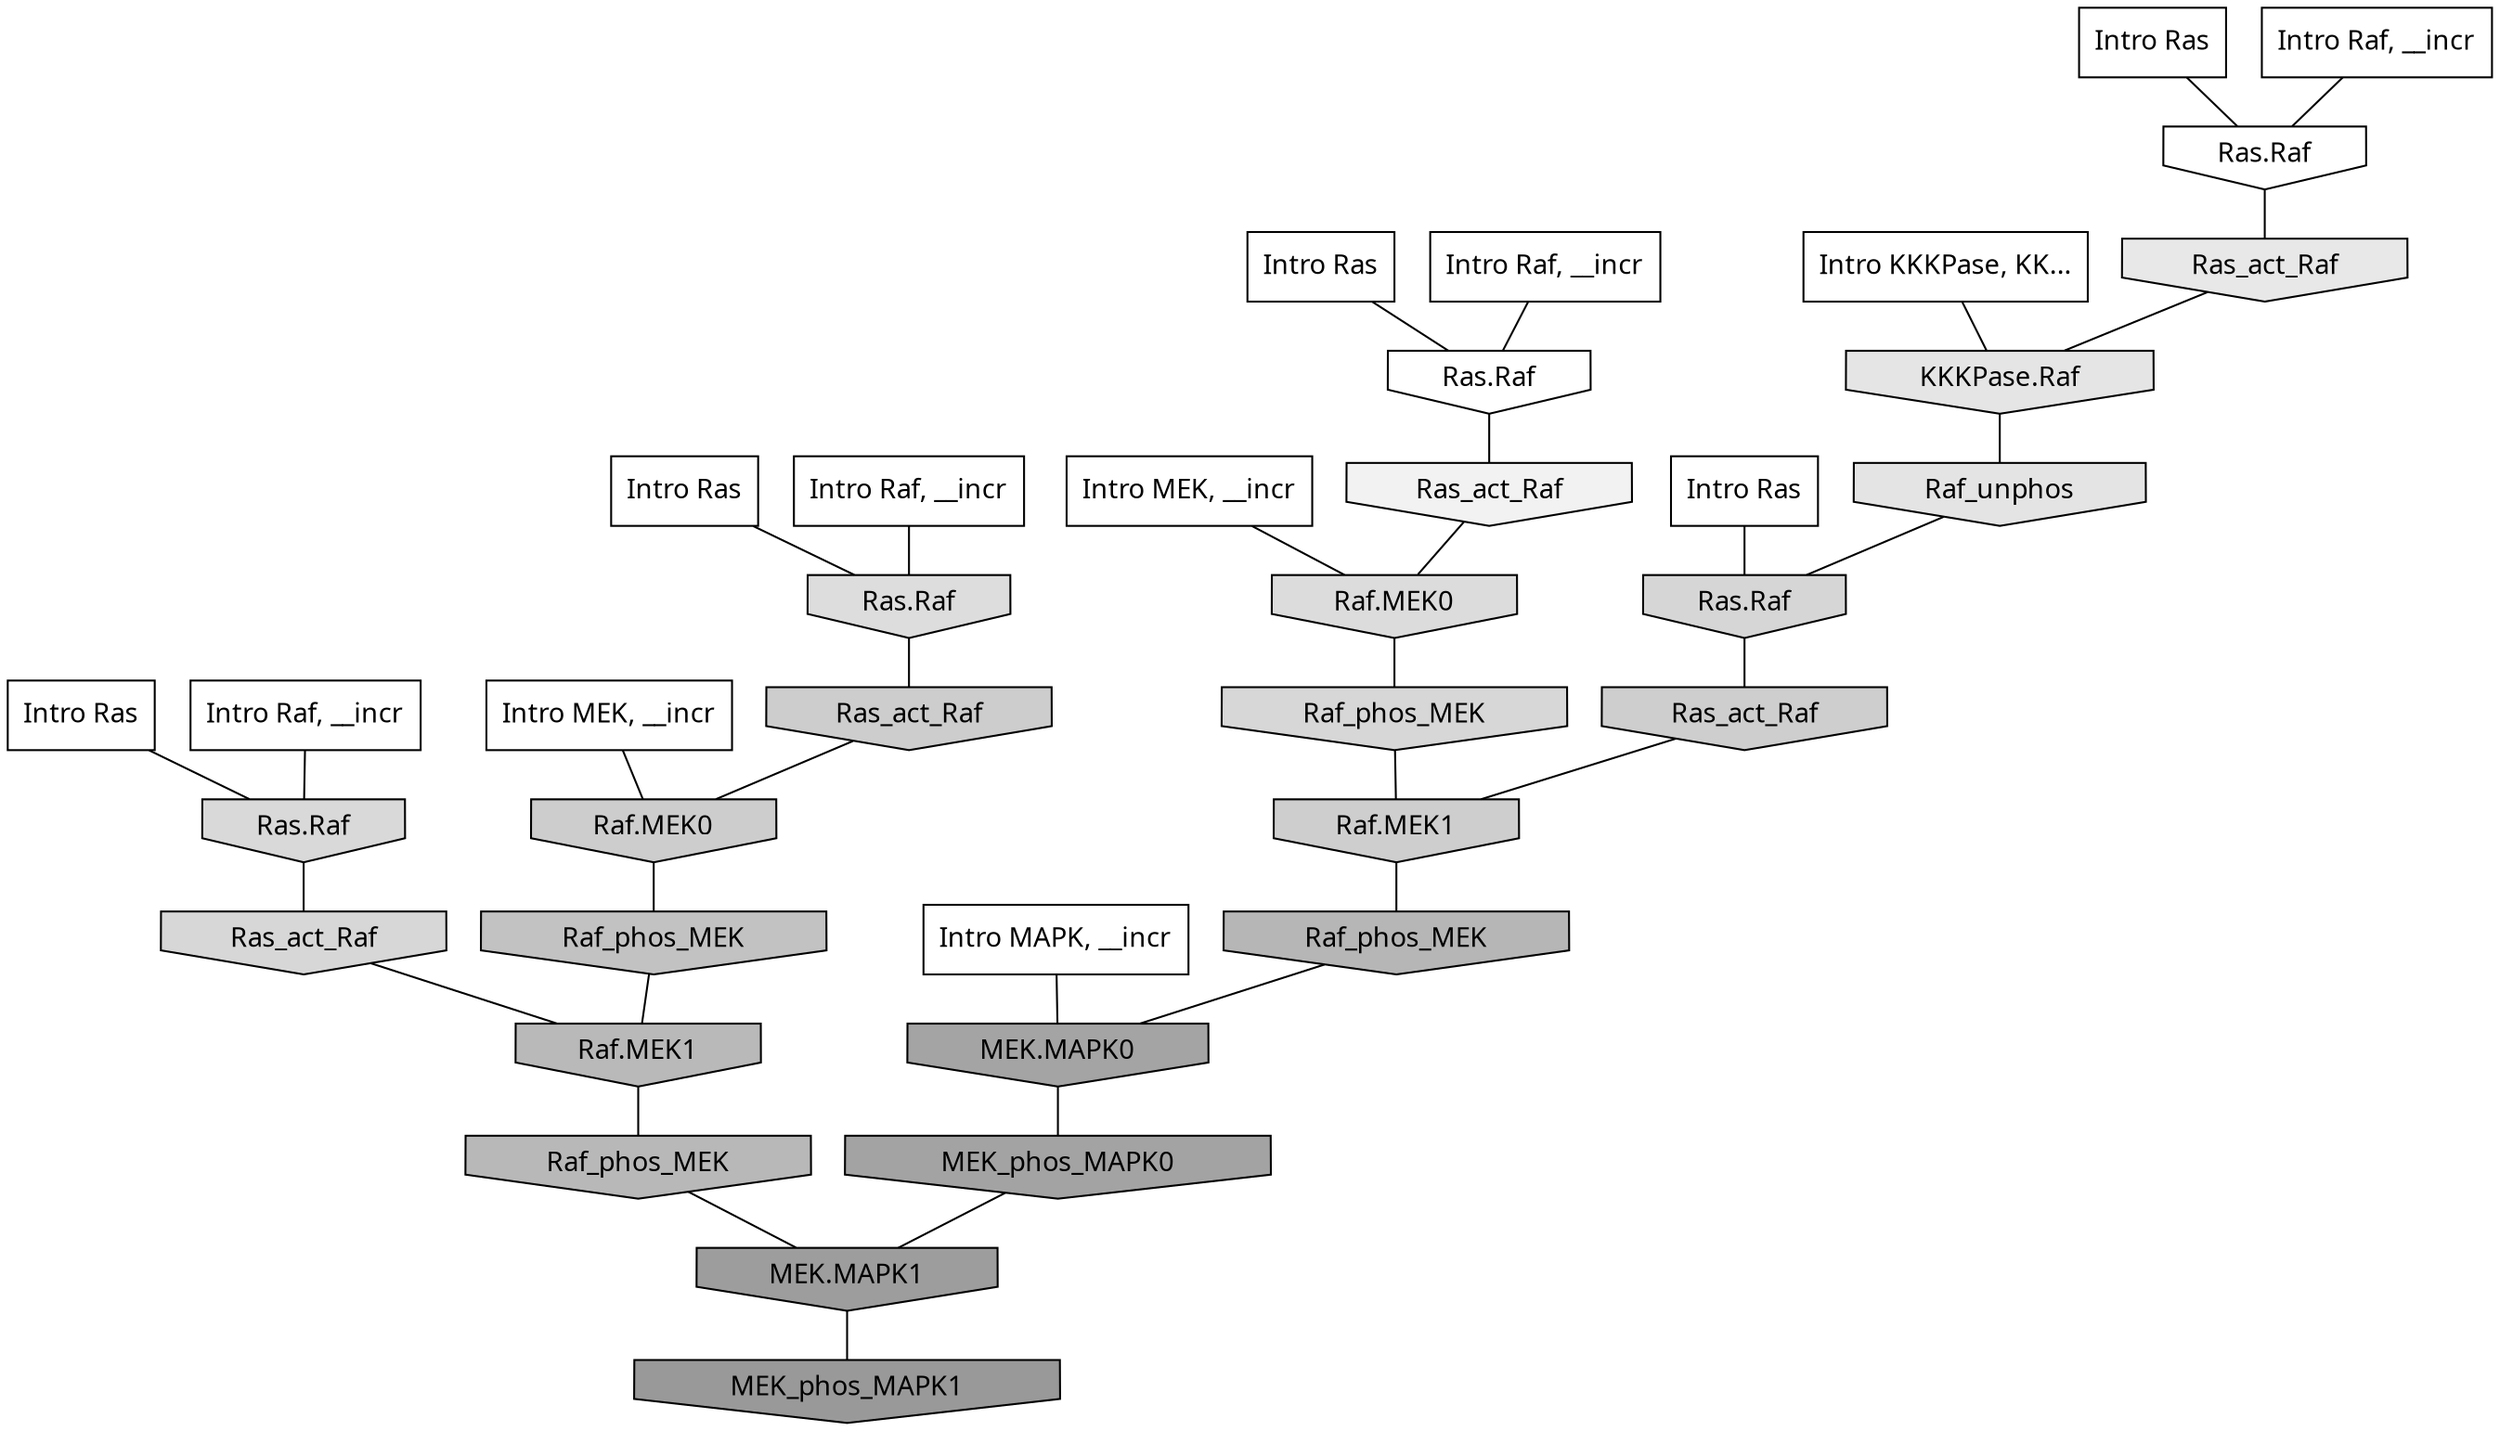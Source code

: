 digraph G{
  rankdir="TB";
  ranksep=0.30;
  node [fontname="CMU Serif"];
  edge [fontname="CMU Serif"];
  
  3 [label="Intro Ras", shape=rectangle, style=filled, fillcolor="0.000 0.000 1.000"]
  
  13 [label="Intro Ras", shape=rectangle, style=filled, fillcolor="0.000 0.000 1.000"]
  
  51 [label="Intro Ras", shape=rectangle, style=filled, fillcolor="0.000 0.000 1.000"]
  
  69 [label="Intro Ras", shape=rectangle, style=filled, fillcolor="0.000 0.000 1.000"]
  
  75 [label="Intro Ras", shape=rectangle, style=filled, fillcolor="0.000 0.000 1.000"]
  
  158 [label="Intro Raf, __incr", shape=rectangle, style=filled, fillcolor="0.000 0.000 1.000"]
  
  600 [label="Intro Raf, __incr", shape=rectangle, style=filled, fillcolor="0.000 0.000 1.000"]
  
  748 [label="Intro Raf, __incr", shape=rectangle, style=filled, fillcolor="0.000 0.000 1.000"]
  
  777 [label="Intro Raf, __incr", shape=rectangle, style=filled, fillcolor="0.000 0.000 1.000"]
  
  1392 [label="Intro MEK, __incr", shape=rectangle, style=filled, fillcolor="0.000 0.000 1.000"]
  
  1572 [label="Intro MEK, __incr", shape=rectangle, style=filled, fillcolor="0.000 0.000 1.000"]
  
  2785 [label="Intro MAPK, __incr", shape=rectangle, style=filled, fillcolor="0.000 0.000 1.000"]
  
  3190 [label="Intro KKKPase, KK...", shape=rectangle, style=filled, fillcolor="0.000 0.000 1.000"]
  
  3204 [label="Ras.Raf", shape=invhouse, style=filled, fillcolor="0.000 0.000 1.000"]
  
  3276 [label="Ras.Raf", shape=invhouse, style=filled, fillcolor="0.000 0.000 1.000"]
  
  3641 [label="Ras_act_Raf", shape=invhouse, style=filled, fillcolor="0.000 0.000 0.947"]
  
  4109 [label="Ras_act_Raf", shape=invhouse, style=filled, fillcolor="0.000 0.000 0.909"]
  
  4245 [label="KKKPase.Raf", shape=invhouse, style=filled, fillcolor="0.000 0.000 0.898"]
  
  4309 [label="Raf_unphos", shape=invhouse, style=filled, fillcolor="0.000 0.000 0.891"]
  
  4655 [label="Ras.Raf", shape=invhouse, style=filled, fillcolor="0.000 0.000 0.867"]
  
  4732 [label="Raf.MEK0", shape=invhouse, style=filled, fillcolor="0.000 0.000 0.863"]
  
  4907 [label="Ras.Raf", shape=invhouse, style=filled, fillcolor="0.000 0.000 0.851"]
  
  5012 [label="Raf_phos_MEK", shape=invhouse, style=filled, fillcolor="0.000 0.000 0.843"]
  
  5018 [label="Ras_act_Raf", shape=invhouse, style=filled, fillcolor="0.000 0.000 0.843"]
  
  5064 [label="Ras.Raf", shape=invhouse, style=filled, fillcolor="0.000 0.000 0.839"]
  
  5557 [label="Ras_act_Raf", shape=invhouse, style=filled, fillcolor="0.000 0.000 0.807"]
  
  5560 [label="Raf.MEK1", shape=invhouse, style=filled, fillcolor="0.000 0.000 0.807"]
  
  5640 [label="Ras_act_Raf", shape=invhouse, style=filled, fillcolor="0.000 0.000 0.803"]
  
  5644 [label="Raf.MEK0", shape=invhouse, style=filled, fillcolor="0.000 0.000 0.802"]
  
  6438 [label="Raf_phos_MEK", shape=invhouse, style=filled, fillcolor="0.000 0.000 0.759"]
  
  7296 [label="Raf.MEK1", shape=invhouse, style=filled, fillcolor="0.000 0.000 0.725"]
  
  7480 [label="Raf_phos_MEK", shape=invhouse, style=filled, fillcolor="0.000 0.000 0.719"]
  
  7667 [label="Raf_phos_MEK", shape=invhouse, style=filled, fillcolor="0.000 0.000 0.712"]
  
  10025 [label="MEK.MAPK0", shape=invhouse, style=filled, fillcolor="0.000 0.000 0.642"]
  
  10159 [label="MEK_phos_MAPK0", shape=invhouse, style=filled, fillcolor="0.000 0.000 0.637"]
  
  11160 [label="MEK.MAPK1", shape=invhouse, style=filled, fillcolor="0.000 0.000 0.615"]
  
  11888 [label="MEK_phos_MAPK1", shape=invhouse, style=filled, fillcolor="0.000 0.000 0.600"]
  
  
  11160 -> 11888 [dir=none, color="0.000 0.000 0.000"] 
  10159 -> 11160 [dir=none, color="0.000 0.000 0.000"] 
  10025 -> 10159 [dir=none, color="0.000 0.000 0.000"] 
  7667 -> 10025 [dir=none, color="0.000 0.000 0.000"] 
  7480 -> 11160 [dir=none, color="0.000 0.000 0.000"] 
  7296 -> 7480 [dir=none, color="0.000 0.000 0.000"] 
  6438 -> 7296 [dir=none, color="0.000 0.000 0.000"] 
  5644 -> 6438 [dir=none, color="0.000 0.000 0.000"] 
  5640 -> 5644 [dir=none, color="0.000 0.000 0.000"] 
  5560 -> 7667 [dir=none, color="0.000 0.000 0.000"] 
  5557 -> 5560 [dir=none, color="0.000 0.000 0.000"] 
  5064 -> 5557 [dir=none, color="0.000 0.000 0.000"] 
  5018 -> 7296 [dir=none, color="0.000 0.000 0.000"] 
  5012 -> 5560 [dir=none, color="0.000 0.000 0.000"] 
  4907 -> 5018 [dir=none, color="0.000 0.000 0.000"] 
  4732 -> 5012 [dir=none, color="0.000 0.000 0.000"] 
  4655 -> 5640 [dir=none, color="0.000 0.000 0.000"] 
  4309 -> 5064 [dir=none, color="0.000 0.000 0.000"] 
  4245 -> 4309 [dir=none, color="0.000 0.000 0.000"] 
  4109 -> 4245 [dir=none, color="0.000 0.000 0.000"] 
  3641 -> 4732 [dir=none, color="0.000 0.000 0.000"] 
  3276 -> 3641 [dir=none, color="0.000 0.000 0.000"] 
  3204 -> 4109 [dir=none, color="0.000 0.000 0.000"] 
  3190 -> 4245 [dir=none, color="0.000 0.000 0.000"] 
  2785 -> 10025 [dir=none, color="0.000 0.000 0.000"] 
  1572 -> 5644 [dir=none, color="0.000 0.000 0.000"] 
  1392 -> 4732 [dir=none, color="0.000 0.000 0.000"] 
  777 -> 3276 [dir=none, color="0.000 0.000 0.000"] 
  748 -> 4655 [dir=none, color="0.000 0.000 0.000"] 
  600 -> 4907 [dir=none, color="0.000 0.000 0.000"] 
  158 -> 3204 [dir=none, color="0.000 0.000 0.000"] 
  75 -> 3204 [dir=none, color="0.000 0.000 0.000"] 
  69 -> 3276 [dir=none, color="0.000 0.000 0.000"] 
  51 -> 4655 [dir=none, color="0.000 0.000 0.000"] 
  13 -> 5064 [dir=none, color="0.000 0.000 0.000"] 
  3 -> 4907 [dir=none, color="0.000 0.000 0.000"] 
  
  }
